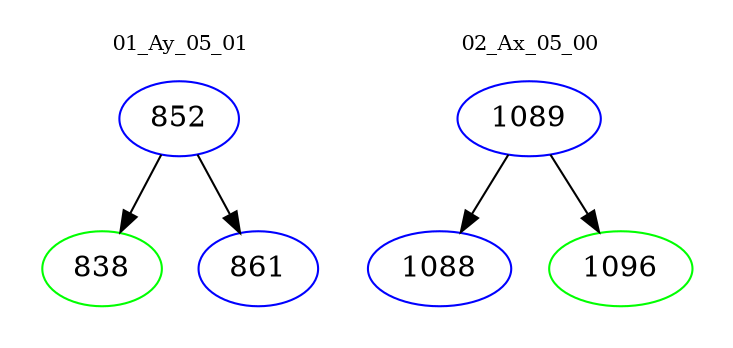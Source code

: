 digraph{
subgraph cluster_0 {
color = white
label = "01_Ay_05_01";
fontsize=10;
T0_852 [label="852", color="blue"]
T0_852 -> T0_838 [color="black"]
T0_838 [label="838", color="green"]
T0_852 -> T0_861 [color="black"]
T0_861 [label="861", color="blue"]
}
subgraph cluster_1 {
color = white
label = "02_Ax_05_00";
fontsize=10;
T1_1089 [label="1089", color="blue"]
T1_1089 -> T1_1088 [color="black"]
T1_1088 [label="1088", color="blue"]
T1_1089 -> T1_1096 [color="black"]
T1_1096 [label="1096", color="green"]
}
}
